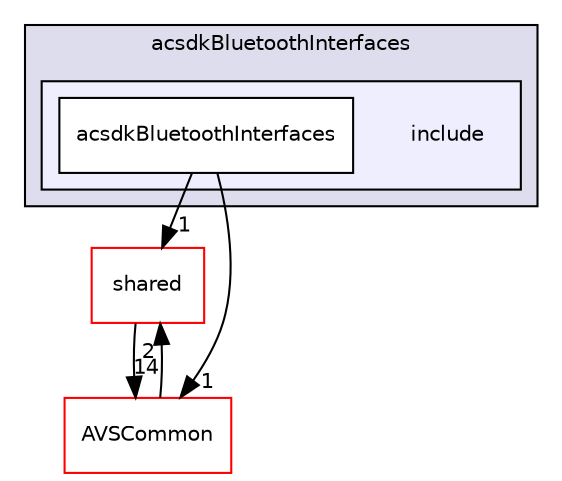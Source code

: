 digraph "/workplace/avs-device-sdk/capabilities/Bluetooth/acsdkBluetoothInterfaces/include" {
  compound=true
  node [ fontsize="10", fontname="Helvetica"];
  edge [ labelfontsize="10", labelfontname="Helvetica"];
  subgraph clusterdir_d6090b0167727de9c3086da5455efe48 {
    graph [ bgcolor="#ddddee", pencolor="black", label="acsdkBluetoothInterfaces" fontname="Helvetica", fontsize="10", URL="dir_d6090b0167727de9c3086da5455efe48.html"]
  subgraph clusterdir_cbaa0c2bd1e08c672f344a40c1ff8458 {
    graph [ bgcolor="#eeeeff", pencolor="black", label="" URL="dir_cbaa0c2bd1e08c672f344a40c1ff8458.html"];
    dir_cbaa0c2bd1e08c672f344a40c1ff8458 [shape=plaintext label="include"];
    dir_3b579c8088a388516093d6615b22d5eb [shape=box label="acsdkBluetoothInterfaces" color="black" fillcolor="white" style="filled" URL="dir_3b579c8088a388516093d6615b22d5eb.html"];
  }
  }
  dir_9982052f7ce695d12571567315b2fafa [shape=box label="shared" fillcolor="white" style="filled" color="red" URL="dir_9982052f7ce695d12571567315b2fafa.html"];
  dir_13e65effb2bde530b17b3d5eefcd0266 [shape=box label="AVSCommon" fillcolor="white" style="filled" color="red" URL="dir_13e65effb2bde530b17b3d5eefcd0266.html"];
  dir_9982052f7ce695d12571567315b2fafa->dir_13e65effb2bde530b17b3d5eefcd0266 [headlabel="14", labeldistance=1.5 headhref="dir_000598_000017.html"];
  dir_3b579c8088a388516093d6615b22d5eb->dir_9982052f7ce695d12571567315b2fafa [headlabel="1", labeldistance=1.5 headhref="dir_000289_000598.html"];
  dir_3b579c8088a388516093d6615b22d5eb->dir_13e65effb2bde530b17b3d5eefcd0266 [headlabel="1", labeldistance=1.5 headhref="dir_000289_000017.html"];
  dir_13e65effb2bde530b17b3d5eefcd0266->dir_9982052f7ce695d12571567315b2fafa [headlabel="2", labeldistance=1.5 headhref="dir_000017_000598.html"];
}
